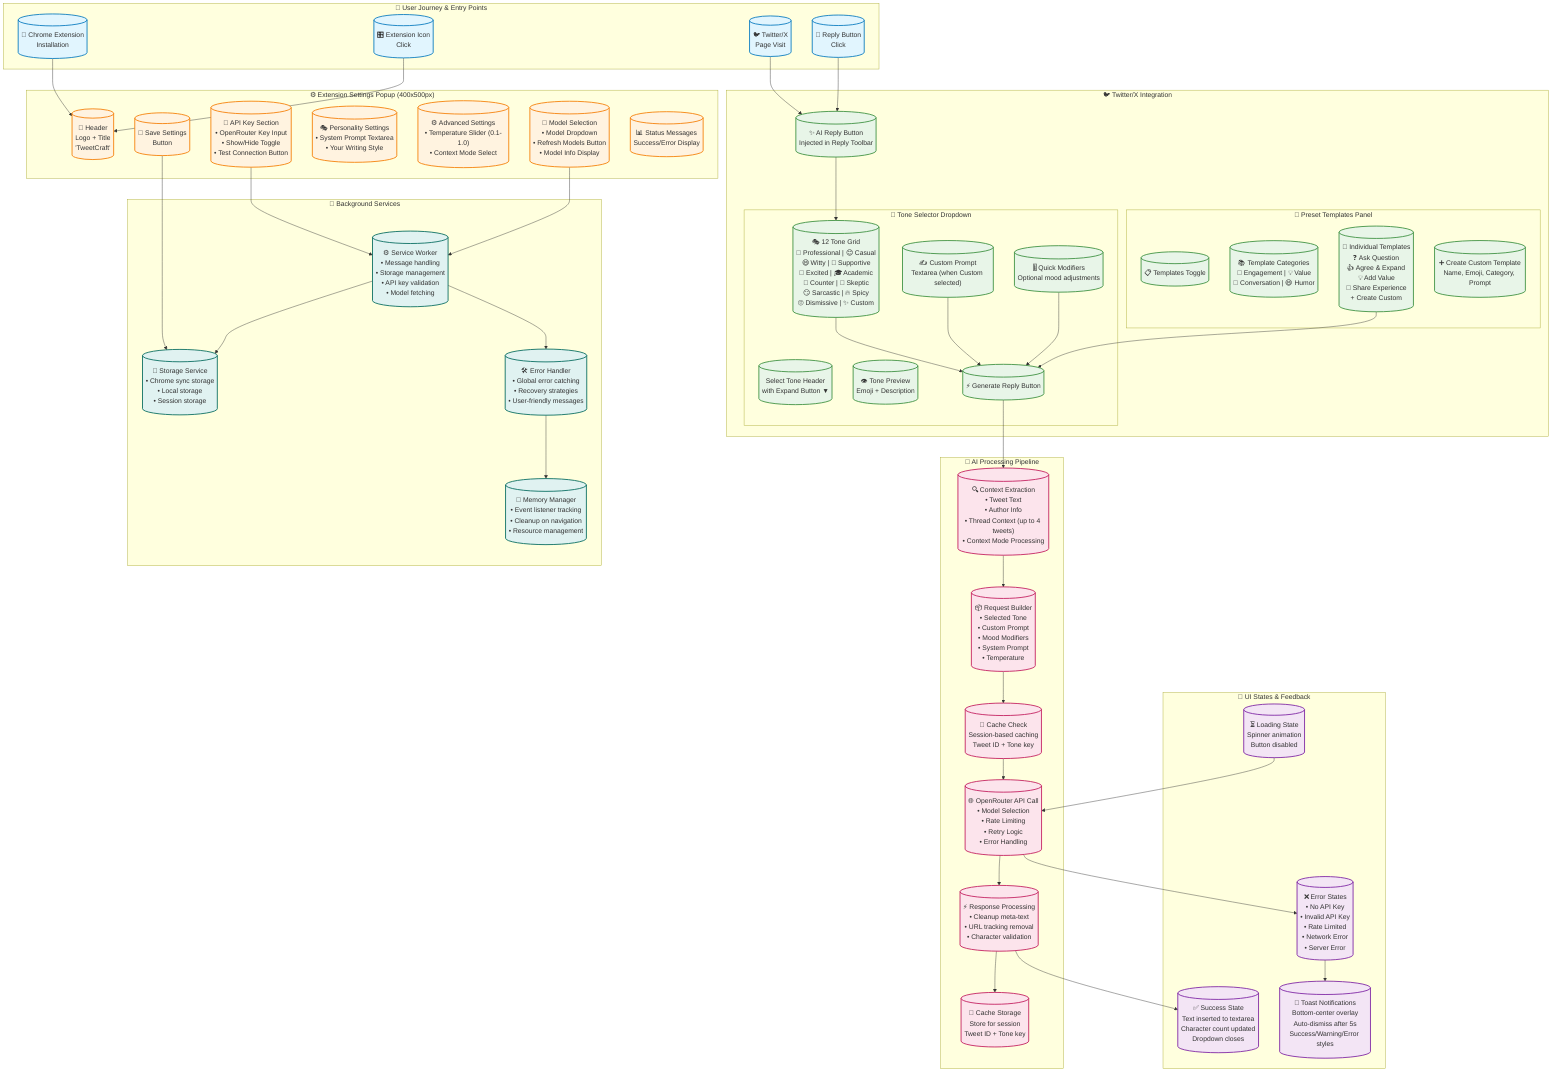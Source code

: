 graph TB
    %% User Journey & Entry Points
    subgraph "🎯 User Journey & Entry Points"
        Install[("🔽 Chrome Extension<br/>Installation")]
        ExtIcon[("🎛️ Extension Icon<br/>Click")]
        TwitterPage[("🐦 Twitter/X<br/>Page Visit")]
        ReplyClick[("💬 Reply Button<br/>Click")]
    end

    %% Extension Popup Interface
    subgraph "⚙️ Extension Settings Popup (400x500px)"
        PopupHeader[("📌 Header<br/>Logo + Title<br/>'TweetCraft'")]
        APIKeySection[("🔑 API Key Section<br/>• OpenRouter Key Input<br/>• Show/Hide Toggle<br/>• Test Connection Button")]
        ModelSection[("🤖 Model Selection<br/>• Model Dropdown<br/>• Refresh Models Button<br/>• Model Info Display")]
        PersonalitySection[("🎭 Personality Settings<br/>• System Prompt Textarea<br/>• Your Writing Style")]
        AdvancedSection[("⚙️ Advanced Settings<br/>• Temperature Slider (0.1-1.0)<br/>• Context Mode Select")]
        SaveButton[("💾 Save Settings<br/>Button")]
        StatusMessage[("📊 Status Messages<br/>Success/Error Display")]
    end

    %% AI Reply Interface on Twitter
    subgraph "🐦 Twitter/X Integration"
        AIReplyButton[("✨ AI Reply Button<br/>Injected in Reply Toolbar")]
        
        subgraph "🎨 Tone Selector Dropdown"
            ToneHeader[("Select Tone Header<br/>with Expand Button ▼")]
            ToneGrid[("🎭 12 Tone Grid<br/>💼 Professional | 😊 Casual<br/>😄 Witty | 🤗 Supportive<br/>🎉 Excited | 🎓 Academic<br/>🤔 Counter | 🤨 Skeptic<br/>😏 Sarcastic | 🔥 Spicy<br/>🙄 Dismissive | ✨ Custom")]
            CustomPrompt[("✍️ Custom Prompt<br/>Textarea (when Custom selected)")]
            MoodModifiers[("🎚️ Quick Modifiers<br/>Optional mood adjustments")]
            TonePreview[("👁️ Tone Preview<br/>Emoji + Description")]
            GenerateButton[("⚡ Generate Reply Button")]
        end
        
        subgraph "📝 Preset Templates Panel"
            TemplatesHeader[("📋 Templates Toggle")]
            TemplateGrid[("📚 Template Categories<br/>🎯 Engagement | 💡 Value<br/>💬 Conversation | 😄 Humor")]
            TemplateOptions[("📝 Individual Templates<br/>❓ Ask Question<br/>👍 Agree & Expand<br/>💡 Add Value<br/>🔄 Share Experience<br/>+ Create Custom")]
            CreateDialog[("➕ Create Custom Template<br/>Name, Emoji, Category, Prompt")]
        end
    end

    %% Processing & Generation
    subgraph "🧠 AI Processing Pipeline"
        ContextExtraction[("🔍 Context Extraction<br/>• Tweet Text<br/>• Author Info<br/>• Thread Context (up to 4 tweets)<br/>• Context Mode Processing")]
        
        RequestBuilder[("📦 Request Builder<br/>• Selected Tone<br/>• Custom Prompt<br/>• Mood Modifiers<br/>• System Prompt<br/>• Temperature")]
        
        CacheCheck[("💾 Cache Check<br/>Session-based caching<br/>Tweet ID + Tone key")]
        
        OpenRouterAPI[("🌐 OpenRouter API Call<br/>• Model Selection<br/>• Rate Limiting<br/>• Retry Logic<br/>• Error Handling")]
        
        ResponseProcessing[("⚡ Response Processing<br/>• Cleanup meta-text<br/>• URL tracking removal<br/>• Character validation")]
        
        CacheStore[("💽 Cache Storage<br/>Store for session<br/>Tweet ID + Tone key")]
    end

    %% UI States & Feedback
    subgraph "📱 UI States & Feedback"
        LoadingState[("⏳ Loading State<br/>Spinner animation<br/>Button disabled")]
        
        SuccessState[("✅ Success State<br/>Text inserted to textarea<br/>Character count updated<br/>Dropdown closes")]
        
        ErrorStates[("❌ Error States<br/>• No API Key<br/>• Invalid API Key<br/>• Rate Limited<br/>• Network Error<br/>• Server Error")]
        
        ToastNotifications[("🔔 Toast Notifications<br/>Bottom-center overlay<br/>Auto-dismiss after 5s<br/>Success/Warning/Error styles")]
    end

    %% Background Services
    subgraph "🔧 Background Services"
        ServiceWorker[("⚙️ Service Worker<br/>• Message handling<br/>• Storage management<br/>• API key validation<br/>• Model fetching")]
        
        StorageService[("💾 Storage Service<br/>• Chrome sync storage<br/>• Local storage<br/>• Session storage")]
        
        MemoryManager[("🧹 Memory Manager<br/>• Event listener tracking<br/>• Cleanup on navigation<br/>• Resource management")]
        
        ErrorHandler[("🛠️ Error Handler<br/>• Global error catching<br/>• Recovery strategies<br/>• User-friendly messages")]
    end

    %% Data Flow Connections
    Install --> PopupHeader
    ExtIcon --> PopupHeader
    TwitterPage --> AIReplyButton
    ReplyClick --> AIReplyButton
    
    APIKeySection --> ServiceWorker
    ModelSection --> ServiceWorker
    SaveButton --> StorageService
    
    AIReplyButton --> ToneGrid
    ToneGrid --> GenerateButton
    CustomPrompt --> GenerateButton
    MoodModifiers --> GenerateButton
    TemplateOptions --> GenerateButton
    
    GenerateButton --> ContextExtraction
    ContextExtraction --> RequestBuilder
    RequestBuilder --> CacheCheck
    CacheCheck --> OpenRouterAPI
    OpenRouterAPI --> ResponseProcessing
    ResponseProcessing --> CacheStore
    ResponseProcessing --> SuccessState
    
    LoadingState --> OpenRouterAPI
    OpenRouterAPI --> ErrorStates
    ErrorStates --> ToastNotifications
    
    ServiceWorker --> StorageService
    ServiceWorker --> ErrorHandler
    ErrorHandler --> MemoryManager

    %% Styling
    classDef userJourney fill:#e1f5fe,stroke:#0277bd,stroke-width:2px
    classDef popup fill:#fff3e0,stroke:#f57c00,stroke-width:2px  
    classDef twitter fill:#e8f5e8,stroke:#388e3c,stroke-width:2px
    classDef processing fill:#fce4ec,stroke:#c2185b,stroke-width:2px
    classDef states fill:#f3e5f5,stroke:#7b1fa2,stroke-width:2px
    classDef services fill:#e0f2f1,stroke:#00695c,stroke-width:2px
    
    class Install,ExtIcon,TwitterPage,ReplyClick userJourney
    class PopupHeader,APIKeySection,ModelSection,PersonalitySection,AdvancedSection,SaveButton,StatusMessage popup
    class AIReplyButton,ToneHeader,ToneGrid,CustomPrompt,MoodModifiers,TonePreview,GenerateButton,TemplatesHeader,TemplateGrid,TemplateOptions,CreateDialog twitter
    class ContextExtraction,RequestBuilder,CacheCheck,OpenRouterAPI,ResponseProcessing,CacheStore processing
    class LoadingState,SuccessState,ErrorStates,ToastNotifications states
    class ServiceWorker,StorageService,MemoryManager,ErrorHandler services